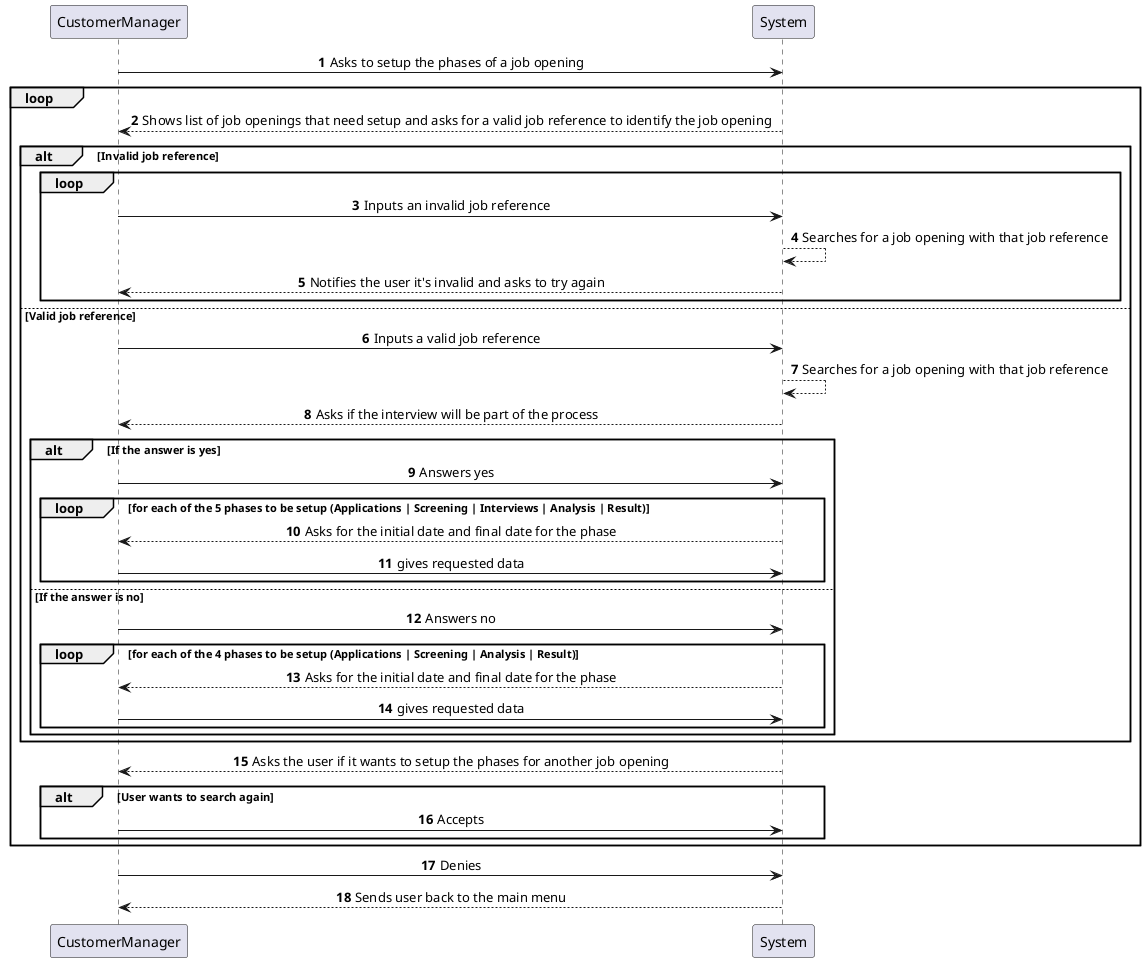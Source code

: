 @startuml
'https://plantuml.com/sequence-diagram

autonumber
skinparam sequenceMessageAlign center

CustomerManager -> System: Asks to setup the phases of a job opening

loop

    System --> CustomerManager: Shows list of job openings that need setup and asks for a valid job reference to identify the job opening


    alt Invalid job reference

        loop

        CustomerManager -> System: Inputs an invalid job reference

        System --> System: Searches for a job opening with that job reference

        System --> CustomerManager: Notifies the user it's invalid and asks to try again

        end

    else Valid job reference

        CustomerManager -> System: Inputs a valid job reference

        System --> System: Searches for a job opening with that job reference

        System --> CustomerManager: Asks if the interview will be part of the process

        alt If the answer is yes

            CustomerManager -> System: Answers yes

            loop for each of the 5 phases to be setup (Applications | Screening | Interviews | Analysis | Result)

                System --> CustomerManager: Asks for the initial date and final date for the phase

                CustomerManager -> System: gives requested data

            end

        else If the answer is no

            CustomerManager -> System: Answers no

            loop for each of the 4 phases to be setup (Applications | Screening | Analysis | Result)

                System --> CustomerManager: Asks for the initial date and final date for the phase

                CustomerManager -> System: gives requested data

            end

        end

    end

    System --> CustomerManager: Asks the user if it wants to setup the phases for another job opening

    alt User wants to search again

        CustomerManager -> System: Accepts

    end

end

    CustomerManager -> System: Denies

    System --> CustomerManager: Sends user back to the main menu

@enduml